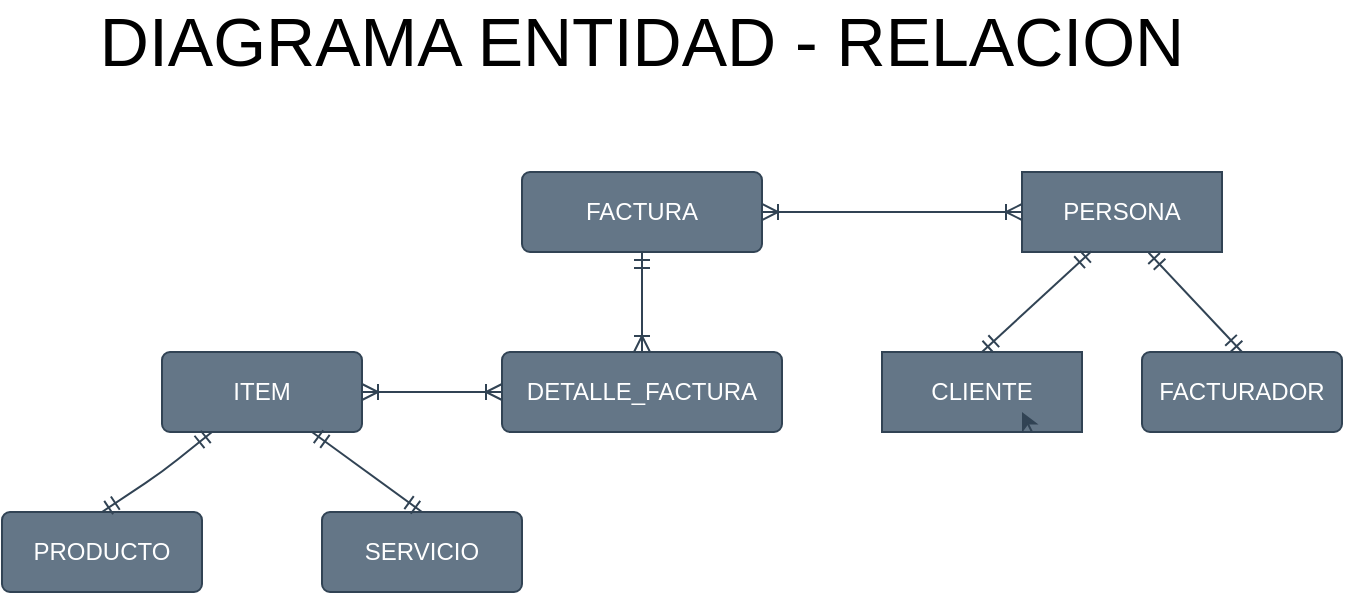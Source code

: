 <mxfile>
    <diagram id="TIcylbHfvHWHcgsPDzrA" name="Página-1">
        <mxGraphModel dx="863" dy="667" grid="1" gridSize="10" guides="1" tooltips="1" connect="1" arrows="1" fold="1" page="1" pageScale="1" pageWidth="827" pageHeight="1169" math="0" shadow="0">
            <root>
                <mxCell id="0"/>
                <mxCell id="1" parent="0"/>
                <mxCell id="57" value="ITEM" style="rounded=1;arcSize=10;whiteSpace=wrap;html=1;align=center;fillColor=#647687;strokeColor=#314354;fontColor=#ffffff;" parent="1" vertex="1">
                    <mxGeometry x="180" y="300" width="100" height="40" as="geometry"/>
                </mxCell>
                <mxCell id="59" value="PRODUCTO" style="rounded=1;arcSize=10;whiteSpace=wrap;html=1;align=center;fillColor=#647687;strokeColor=#314354;fontColor=#ffffff;" parent="1" vertex="1">
                    <mxGeometry x="100" y="380" width="100" height="40" as="geometry"/>
                </mxCell>
                <mxCell id="60" value="SERVICIO" style="rounded=1;arcSize=10;whiteSpace=wrap;html=1;align=center;fillColor=#647687;strokeColor=#314354;fontColor=#ffffff;" parent="1" vertex="1">
                    <mxGeometry x="260" y="380" width="100" height="40" as="geometry"/>
                </mxCell>
                <mxCell id="62" value="FACTURA" style="rounded=1;arcSize=10;whiteSpace=wrap;html=1;align=center;fillColor=#647687;strokeColor=#314354;fontColor=#ffffff;" parent="1" vertex="1">
                    <mxGeometry x="360" y="210" width="120" height="40" as="geometry"/>
                </mxCell>
                <mxCell id="63" value="DETALLE_FACTURA" style="rounded=1;arcSize=10;whiteSpace=wrap;html=1;align=center;fillColor=#647687;strokeColor=#314354;fontColor=#ffffff;" parent="1" vertex="1">
                    <mxGeometry x="350" y="300" width="140" height="40" as="geometry"/>
                </mxCell>
                <mxCell id="69" value="" style="fontSize=12;html=1;endArrow=ERoneToMany;startArrow=ERmandOne;exitX=0.5;exitY=1;exitDx=0;exitDy=0;entryX=0.5;entryY=0;entryDx=0;entryDy=0;fillColor=#647687;strokeColor=#314354;" parent="1" source="62" target="63" edge="1">
                    <mxGeometry width="100" height="100" relative="1" as="geometry">
                        <mxPoint x="380" y="290" as="sourcePoint"/>
                        <mxPoint x="480" y="190" as="targetPoint"/>
                    </mxGeometry>
                </mxCell>
                <mxCell id="72" value="" style="edgeStyle=entityRelationEdgeStyle;fontSize=12;html=1;endArrow=ERoneToMany;startArrow=ERoneToMany;exitX=1;exitY=0.5;exitDx=0;exitDy=0;entryX=0;entryY=0.5;entryDx=0;entryDy=0;fillColor=#647687;strokeColor=#314354;" parent="1" source="57" target="63" edge="1">
                    <mxGeometry width="100" height="100" relative="1" as="geometry">
                        <mxPoint x="380" y="290" as="sourcePoint"/>
                        <mxPoint x="480" y="190" as="targetPoint"/>
                    </mxGeometry>
                </mxCell>
                <mxCell id="75" value="FACTURADOR" style="rounded=1;arcSize=10;whiteSpace=wrap;html=1;align=center;fillColor=#647687;strokeColor=#314354;fontColor=#ffffff;" parent="1" vertex="1">
                    <mxGeometry x="670" y="300" width="100" height="40" as="geometry"/>
                </mxCell>
                <mxCell id="77" value="CLIENTE" style="whiteSpace=wrap;html=1;align=center;fillColor=#647687;strokeColor=#314354;fontColor=#ffffff;" parent="1" vertex="1">
                    <mxGeometry x="540" y="300" width="100" height="40" as="geometry"/>
                </mxCell>
                <mxCell id="78" value="PERSONA" style="whiteSpace=wrap;html=1;align=center;fillColor=#647687;strokeColor=#314354;fontColor=#ffffff;" parent="1" vertex="1">
                    <mxGeometry x="610" y="210" width="100" height="40" as="geometry"/>
                </mxCell>
                <mxCell id="80" style="edgeStyle=none;html=1;exitX=0.75;exitY=1;exitDx=0;exitDy=0;entryX=0.7;entryY=0.75;entryDx=0;entryDy=0;entryPerimeter=0;fillColor=#647687;strokeColor=#314354;" parent="1" source="77" target="77" edge="1">
                    <mxGeometry relative="1" as="geometry"/>
                </mxCell>
                <mxCell id="81" value="" style="fontSize=12;html=1;endArrow=ERmandOne;startArrow=ERmandOne;entryX=0.347;entryY=0.992;entryDx=0;entryDy=0;exitX=0.5;exitY=0;exitDx=0;exitDy=0;entryPerimeter=0;fillColor=#647687;strokeColor=#314354;" parent="1" source="77" target="78" edge="1">
                    <mxGeometry width="100" height="100" relative="1" as="geometry">
                        <mxPoint x="380" y="290" as="sourcePoint"/>
                        <mxPoint x="480" y="190" as="targetPoint"/>
                    </mxGeometry>
                </mxCell>
                <mxCell id="82" value="" style="fontSize=12;html=1;endArrow=ERmandOne;startArrow=ERmandOne;exitX=0.5;exitY=0;exitDx=0;exitDy=0;entryX=0.633;entryY=1.008;entryDx=0;entryDy=0;entryPerimeter=0;fillColor=#647687;strokeColor=#314354;" parent="1" source="75" target="78" edge="1">
                    <mxGeometry width="100" height="100" relative="1" as="geometry">
                        <mxPoint x="620" y="360" as="sourcePoint"/>
                        <mxPoint x="660" y="250" as="targetPoint"/>
                    </mxGeometry>
                </mxCell>
                <mxCell id="83" value="" style="fontSize=12;html=1;endArrow=ERmandOne;startArrow=ERmandOne;entryX=0.25;entryY=1;entryDx=0;entryDy=0;exitX=0.5;exitY=0;exitDx=0;exitDy=0;fillColor=#647687;strokeColor=#314354;" parent="1" source="59" target="57" edge="1">
                    <mxGeometry width="100" height="100" relative="1" as="geometry">
                        <mxPoint x="600" y="310" as="sourcePoint"/>
                        <mxPoint x="654.7" y="259.68" as="targetPoint"/>
                        <Array as="points">
                            <mxPoint x="180" y="360"/>
                        </Array>
                    </mxGeometry>
                </mxCell>
                <mxCell id="84" value="" style="fontSize=12;html=1;endArrow=ERmandOne;startArrow=ERmandOne;entryX=0.75;entryY=1;entryDx=0;entryDy=0;exitX=0.5;exitY=0;exitDx=0;exitDy=0;fillColor=#647687;strokeColor=#314354;" parent="1" source="60" target="57" edge="1">
                    <mxGeometry width="100" height="100" relative="1" as="geometry">
                        <mxPoint x="160" y="390" as="sourcePoint"/>
                        <mxPoint x="215" y="350" as="targetPoint"/>
                        <Array as="points"/>
                    </mxGeometry>
                </mxCell>
                <mxCell id="85" value="" style="edgeStyle=entityRelationEdgeStyle;fontSize=12;html=1;endArrow=ERoneToMany;startArrow=ERoneToMany;exitX=0;exitY=0.5;exitDx=0;exitDy=0;entryX=1;entryY=0.5;entryDx=0;entryDy=0;fillColor=#647687;strokeColor=#314354;" parent="1" source="78" target="62" edge="1">
                    <mxGeometry width="100" height="100" relative="1" as="geometry">
                        <mxPoint x="380" y="290" as="sourcePoint"/>
                        <mxPoint x="480" y="190" as="targetPoint"/>
                    </mxGeometry>
                </mxCell>
                <mxCell id="86" value="&lt;font style=&quot;font-size: 34px;&quot;&gt;DIAGRAMA ENTIDAD - RELACION&lt;/font&gt;" style="text;html=1;strokeColor=none;fillColor=none;align=center;verticalAlign=middle;whiteSpace=wrap;rounded=0;" parent="1" vertex="1">
                    <mxGeometry x="140" y="130" width="560" height="30" as="geometry"/>
                </mxCell>
            </root>
        </mxGraphModel>
    </diagram>
</mxfile>